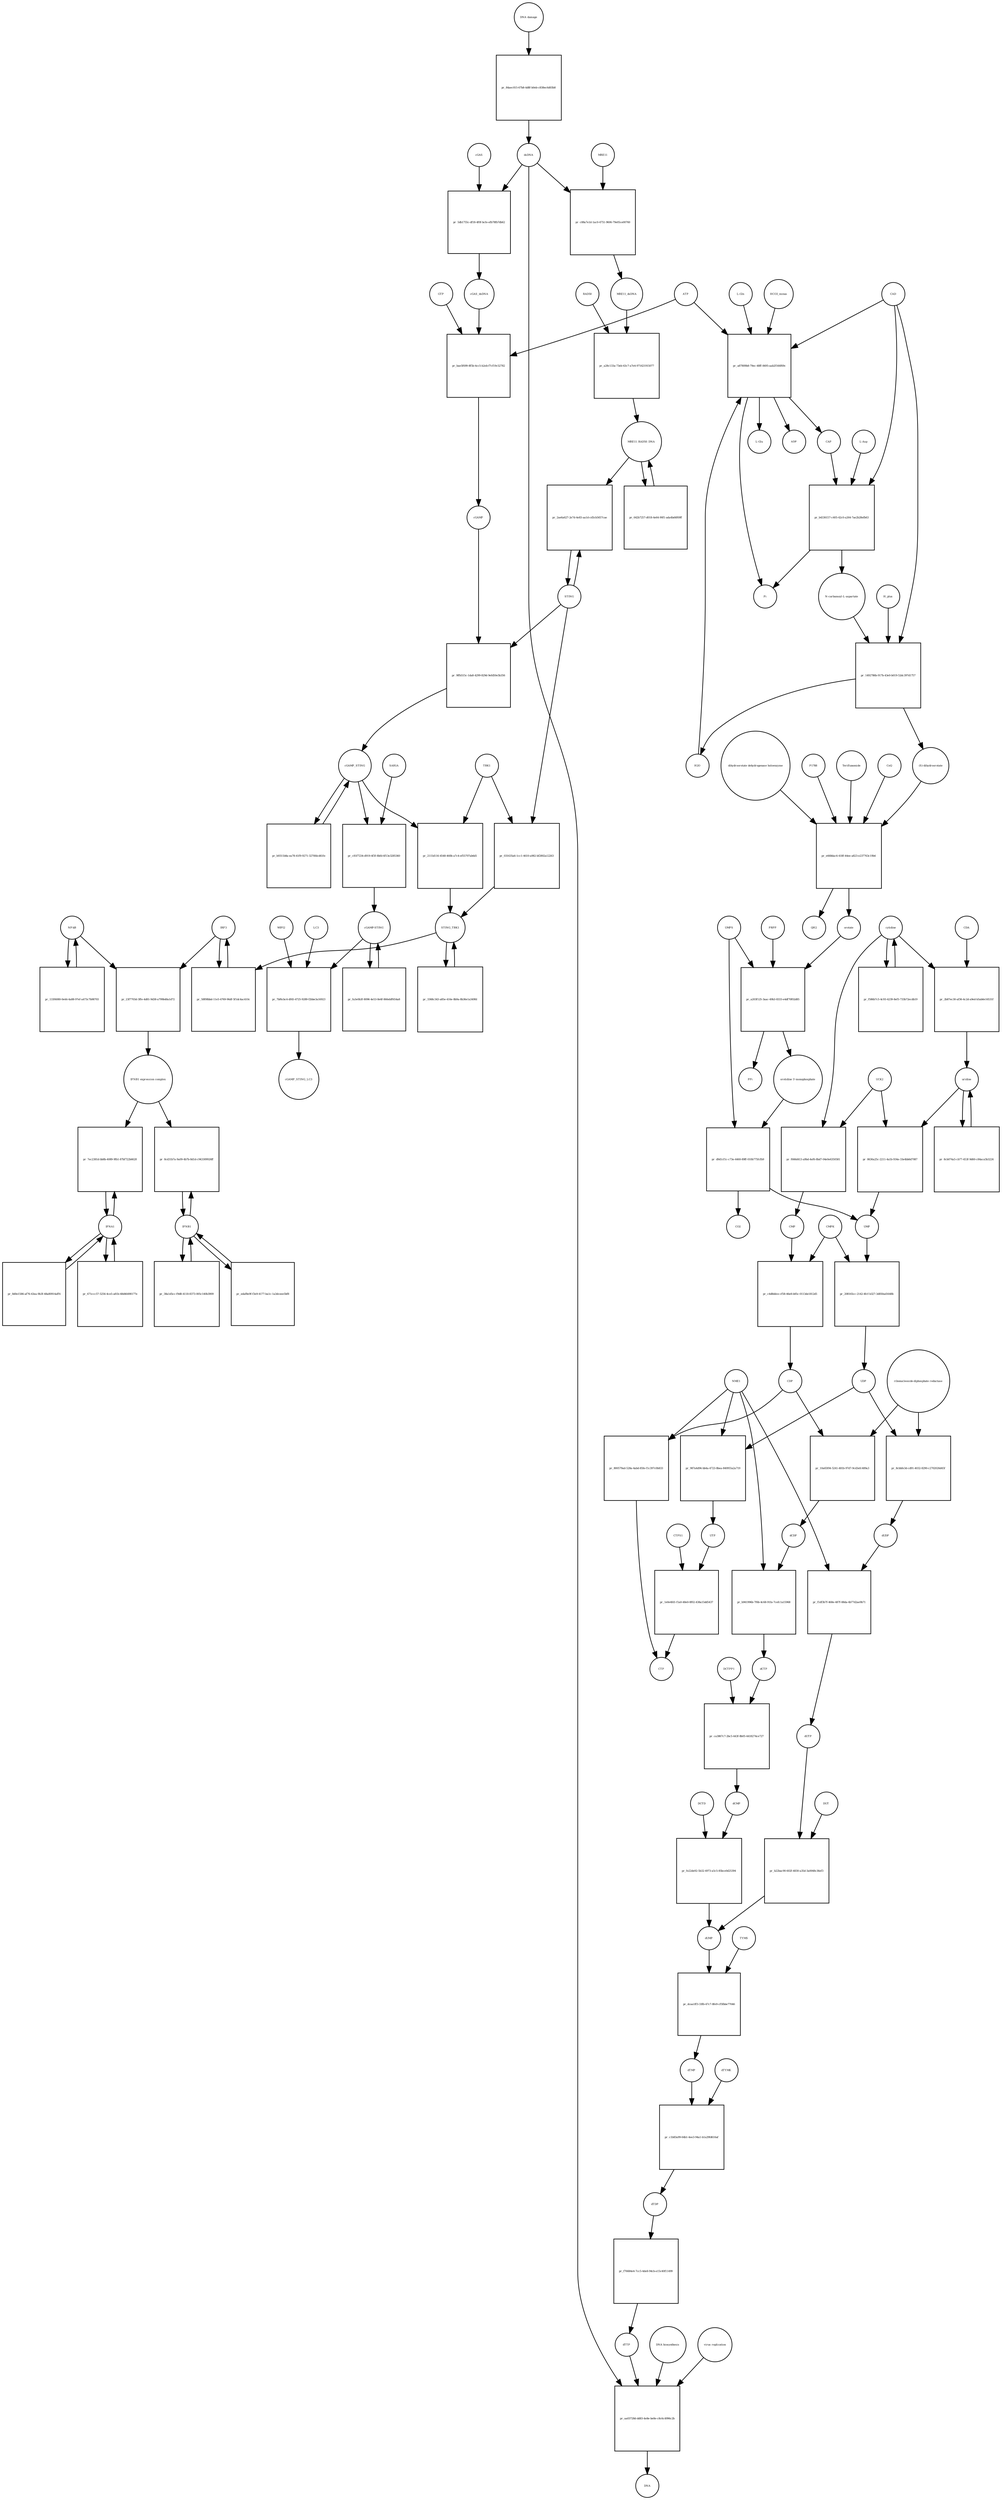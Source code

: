 strict digraph  {
"NF-kB" [annotation="urn_miriam_obo.go_GO%3A0071159", bipartite=0, cls=complex, fontsize=4, label="NF-kB", shape=circle];
"pr_23f7703d-3ffe-4d81-9d38-a799b48a1d72" [annotation="", bipartite=1, cls=process, fontsize=4, label="pr_23f7703d-3ffe-4d81-9d38-a799b48a1d72", shape=square];
"IFNB1 expression complex" [annotation="", bipartite=0, cls=complex, fontsize=4, label="IFNB1 expression complex", shape=circle];
IRF3 [annotation="urn_miriam_hgnc_6118|urn_miriam_uniprot_Q14653|urn_miriam_ensembl_ENSG00000126456|urn_miriam_refseq_NM_001571|urn_miriam_hgnc.symbol_IRF3|urn_miriam_ncbigene_3661", bipartite=0, cls="macromolecule multimer", fontsize=4, label=IRF3, shape=circle];
dCDP [annotation="urn_miriam_obo.chebi_CHEBI%3A28846", bipartite=0, cls="simple chemical", fontsize=4, label=dCDP, shape=circle];
"pr_b941996b-7f6b-4c68-91fa-7cefc1a15968" [annotation="", bipartite=1, cls=process, fontsize=4, label="pr_b941996b-7f6b-4c68-91fa-7cefc1a15968", shape=square];
dCTP [annotation="urn_miriam_obo.chebi_CHEBI%3A16311", bipartite=0, cls="simple chemical", fontsize=4, label=dCTP, shape=circle];
NME1 [annotation="urn_miriam_uniprot_P15531|urn_miriam_hgnc_7849", bipartite=0, cls=macromolecule, fontsize=4, label=NME1, shape=circle];
uridine [annotation="urn_miriam_obo.chebi_CHEBI%3A16704", bipartite=0, cls="simple chemical", fontsize=4, label=uridine, shape=circle];
"pr_8636a25c-2211-4a1b-934e-33e4bb6d7087" [annotation="", bipartite=1, cls=process, fontsize=4, label="pr_8636a25c-2211-4a1b-934e-33e4bb6d7087", shape=square];
UMP [annotation="urn_miriam_obo.chebi_CHEBI%3A57865", bipartite=0, cls="simple chemical", fontsize=4, label=UMP, shape=circle];
UCK2 [annotation="urn_miriam_uniprot_Q9HA47|urn_miriam_hgnc_HGNC%3A12562", bipartite=0, cls=macromolecule, fontsize=4, label=UCK2, shape=circle];
"orotidine 5'-monophosphate" [annotation="urn_miriam_obo.chebi_CHEBI%3A15842", bipartite=0, cls="simple chemical", fontsize=4, label="orotidine 5'-monophosphate", shape=circle];
"pr_d9d1cf1c-c73e-4460-89ff-010b775fcfb9" [annotation="", bipartite=1, cls=process, fontsize=4, label="pr_d9d1cf1c-c73e-4460-89ff-010b775fcfb9", shape=square];
UMPS [annotation="urn_miriam_ncbigene_7372|urn_miriam_refseq_NM_000373|urn_miriam_hgnc.symbol_UMPS|urn_miriam_hgnc_12563|urn_miriam_ensembl_ENSG00000114491|urn_miriam_uniprot_P11172", bipartite=0, cls="macromolecule multimer", fontsize=4, label=UMPS, shape=circle];
CO2 [annotation="urn_miriam_obo.chebi_CHEBI%3A16526", bipartite=0, cls="simple chemical", fontsize=4, label=CO2, shape=circle];
UTP [annotation="urn_miriam_obo.chebi_CHEBI%3A15713", bipartite=0, cls="simple chemical", fontsize=4, label=UTP, shape=circle];
"pr_1e0e4fd1-f1a0-48e0-8f02-438a15dd5437" [annotation="", bipartite=1, cls=process, fontsize=4, label="pr_1e0e4fd1-f1a0-48e0-8f02-438a15dd5437", shape=square];
CTP [annotation="urn_miriam_obo.chebi_CHEBI%3A17677", bipartite=0, cls="simple chemical", fontsize=4, label=CTP, shape=circle];
CTPS1 [annotation="urn_miriam_hgnc_HGNC%3A2519|urn_miriam_uniprot_P17812", bipartite=0, cls=macromolecule, fontsize=4, label=CTPS1, shape=circle];
UDP [annotation="urn_miriam_obo.chebi_CHEBI%3A17659", bipartite=0, cls="simple chemical", fontsize=4, label=UDP, shape=circle];
"pr_8cbbfe3d-cd91-4032-8290-c2702026d45f" [annotation="", bipartite=1, cls=process, fontsize=4, label="pr_8cbbfe3d-cd91-4032-8290-c2702026d45f", shape=square];
dUDP [annotation="urn_miriam_obo.chebi_CHEBI%3A28850", bipartite=0, cls="simple chemical", fontsize=4, label=dUDP, shape=circle];
"ribonucleoside-diphosphate reductase" [annotation="urn_miriam_brenda_1.17.4.1|urn_miriam_obo.go_GO%3A0005971", bipartite=0, cls=complex, fontsize=4, label="ribonucleoside-diphosphate reductase", shape=circle];
IFNB1 [annotation="urn_miriam_ensembl_ENSG00000171855|urn_miriam_hgnc.symbol_IFNB1|urn_miriam_hgnc_5434|urn_miriam_uniprot_P01574|urn_miriam_refseq_NM_002176|urn_miriam_ncbigene_3456", bipartite=0, cls=macromolecule, fontsize=4, label=IFNB1, shape=circle];
"pr_8cd31b7a-9a09-4b7b-8d1d-c943309926ff" [annotation="", bipartite=1, cls=process, fontsize=4, label="pr_8cd31b7a-9a09-4b7b-8d1d-c943309926ff", shape=square];
"pr_208165cc-2142-4fcf-b327-3d850ad1648b" [annotation="", bipartite=1, cls=process, fontsize=4, label="pr_208165cc-2142-4fcf-b327-3d850ad1648b", shape=square];
CMPK [annotation="urn_miriam_uniprot_P30085|urn_miriam_hgnc_HGNC%3A18170", bipartite=0, cls=macromolecule, fontsize=4, label=CMPK, shape=circle];
"cGAMP-STING" [annotation="", bipartite=0, cls=complex, fontsize=4, label="cGAMP-STING", shape=circle];
"pr_fa3e0b3f-8096-4e53-8e6f-866ebff654a8" [annotation="", bipartite=1, cls=process, fontsize=4, label="pr_fa3e0b3f-8096-4e53-8e6f-866ebff654a8", shape=square];
IFNA1 [annotation="urn_miriam_hgnc.symbol_IFNA1|urn_miriam_ncbigene_3439|urn_miriam_refseq_NM_024013|urn_miriam_uniprot_P01562|urn_miriam_hgnc_5417|urn_miriam_ensembl_ENSG00000197919", bipartite=0, cls=macromolecule, fontsize=4, label=IFNA1, shape=circle];
"pr_7ec2381d-bb8b-4089-9fb1-87bf722b6628" [annotation="", bipartite=1, cls=process, fontsize=4, label="pr_7ec2381d-bb8b-4089-9fb1-87bf722b6628", shape=square];
"pr_8cb074a5-cb77-453f-9d60-c84aca5b3224" [annotation="", bipartite=1, cls=process, fontsize=4, label="pr_8cb074a5-cb77-453f-9d60-c84aca5b3224", shape=square];
CDP [annotation="urn_miriam_obo.chebi_CHEBI%3A17239", bipartite=0, cls="simple chemical", fontsize=4, label=CDP, shape=circle];
"pr_10a65f04-5241-481b-97d7-9cd3efc489a3" [annotation="", bipartite=1, cls=process, fontsize=4, label="pr_10a65f04-5241-481b-97d7-9cd3efc489a3", shape=square];
"pr_800579ad-528a-4abd-85fe-f1c397c0b833" [annotation="", bipartite=1, cls=process, fontsize=4, label="pr_800579ad-528a-4abd-85fe-f1c397c0b833", shape=square];
dTDP [annotation="urn_miriam_obo.chebi_CHEBI%3A18075", bipartite=0, cls="simple chemical", fontsize=4, label=dTDP, shape=circle];
"pr_f76684e4-7cc5-4de8-94cb-e15c40f11499" [annotation="", bipartite=1, cls=process, fontsize=4, label="pr_f76684e4-7cc5-4de8-94cb-e15c40f11499", shape=square];
dTTP [annotation="urn_miriam_obo.chebi_CHEBI%3A18077", bipartite=0, cls="simple chemical", fontsize=4, label=dTTP, shape=circle];
CMP [annotation="urn_miriam_obo.chebi_CHEBI%3A17361", bipartite=0, cls="simple chemical", fontsize=4, label=CMP, shape=circle];
"pr_c4d8ddce-cf58-46e8-b85c-0113de1812d5" [annotation="", bipartite=1, cls=process, fontsize=4, label="pr_c4d8ddce-cf58-46e8-b85c-0113de1812d5", shape=square];
dUMP [annotation="urn_miriam_obo.chebi_CHEBI%3A17622", bipartite=0, cls="simple chemical", fontsize=4, label=dUMP, shape=circle];
"pr_dcaa1ff3-33fb-47c7-8fe9-cf5fbbe77046" [annotation="", bipartite=1, cls=process, fontsize=4, label="pr_dcaa1ff3-33fb-47c7-8fe9-cf5fbbe77046", shape=square];
dTMP [annotation="urn_miriam_obo.chebi_CHEBI%3A17013", bipartite=0, cls="simple chemical", fontsize=4, label=dTMP, shape=circle];
TYMS [annotation="urn_miriam_uniprot_P04818|urn_miriam_hgnc_HGNC%3A12441", bipartite=0, cls=macromolecule, fontsize=4, label=TYMS, shape=circle];
dsDNA [annotation="urn_miriam_obo.chebi_CHEBI%3A75909", bipartite=0, cls="simple chemical", fontsize=4, label=dsDNA, shape=circle];
"pr_aa03728d-dd83-4e8e-be8e-c8c6c4996c2b" [annotation="", bipartite=1, cls=process, fontsize=4, label="pr_aa03728d-dd83-4e8e-be8e-c8c6c4996c2b", shape=square];
DNA [annotation="", bipartite=0, cls="nucleic acid feature", fontsize=4, label=DNA, shape=circle];
"DNA biosynthesis" [annotation="urn_miriam_obo.go_GO%3A0071897", bipartite=0, cls=phenotype, fontsize=4, label="DNA biosynthesis", shape=circle];
"virus replication" [annotation="urn_miriam_obo.go_GO%3A0019079", bipartite=0, cls=phenotype, fontsize=4, label="virus replication", shape=circle];
MRE11_RAD50_DNA [annotation="", bipartite=0, cls=complex, fontsize=4, label=MRE11_RAD50_DNA, shape=circle];
"pr_642b7257-d018-4e64-90f1-ada4bd4f69ff" [annotation="", bipartite=1, cls=process, fontsize=4, label="pr_642b7257-d018-4e64-90f1-ada4bd4f69ff", shape=square];
"pr_ca3867c7-2bc5-443f-8b05-4418274ce727" [annotation="", bipartite=1, cls=process, fontsize=4, label="pr_ca3867c7-2bc5-443f-8b05-4418274ce727", shape=square];
dCMP [annotation="urn_miriam_obo.chebi_CHEBI%3A15918", bipartite=0, cls="simple chemical", fontsize=4, label=dCMP, shape=circle];
DCTPP1 [annotation="urn_miriam_uniprot_Q9H773|urn_miriam_hgnc_HGNC%3A28777", bipartite=0, cls=macromolecule, fontsize=4, label=DCTPP1, shape=circle];
"pr_edaf8e9f-f3e9-4177-ba1c-1a3dceee5bf8" [annotation="", bipartite=1, cls=process, fontsize=4, label="pr_edaf8e9f-f3e9-4177-ba1c-1a3dceee5bf8", shape=square];
"pr_38a1d5cc-f9d8-4118-8373-005c140b3909" [annotation="", bipartite=1, cls=process, fontsize=4, label="pr_38a1d5cc-f9d8-4118-8373-005c140b3909", shape=square];
ATP [annotation="urn_miriam_obo.chebi_CHEBI%3A15422", bipartite=0, cls="simple chemical", fontsize=4, label=ATP, shape=circle];
"pr_bae5f699-8f5b-4cc5-b2eb-f7cf19c52782" [annotation="", bipartite=1, cls=process, fontsize=4, label="pr_bae5f699-8f5b-4cc5-b2eb-f7cf19c52782", shape=square];
GTP [annotation="urn_miriam_obo.chebi_CHEBI%3A15996", bipartite=0, cls="simple chemical", fontsize=4, label=GTP, shape=circle];
cGAMP [annotation="urn_miriam_obo.chebi_CHEBI%3A75947", bipartite=0, cls="simple chemical", fontsize=4, label=cGAMP, shape=circle];
cGAS_dsDNA [annotation=urn_miriam_pubmed_28363908, bipartite=0, cls=complex, fontsize=4, label=cGAS_dsDNA, shape=circle];
cytidine [annotation="urn_miriam_obo.chebi_CHEBI%3A17562", bipartite=0, cls="simple chemical", fontsize=4, label=cytidine, shape=circle];
"pr_f666d413-a9bd-4ef6-8bd7-04e0e6350581" [annotation="", bipartite=1, cls=process, fontsize=4, label="pr_f666d413-a9bd-4ef6-8bd7-04e0e6350581", shape=square];
"pr_9ffb515c-1da8-4299-829d-9efd50e5b356" [annotation="", bipartite=1, cls=process, fontsize=4, label="pr_9ffb515c-1da8-4299-829d-9efd50e5b356", shape=square];
STING [annotation=urn_miriam_uniprot_Q86WV6, bipartite=0, cls="macromolecule multimer", fontsize=4, label=STING, shape=circle];
cGAMP_STING [annotation="urn_miriam_obo.go_GO%3A1990231", bipartite=0, cls=complex, fontsize=4, label=cGAMP_STING, shape=circle];
"L-Gln" [annotation="urn_miriam_obo.chebi_CHEBI%3A18050", bipartite=0, cls="simple chemical", fontsize=4, label="L-Gln", shape=circle];
"pr_a87809b8-79ec-48ff-8495-aab2f166f69c" [annotation="", bipartite=1, cls=process, fontsize=4, label="pr_a87809b8-79ec-48ff-8495-aab2f166f69c", shape=square];
CAP [annotation="urn_miriam_obo.chebi_CHEBI%3A17672", bipartite=0, cls="simple chemical", fontsize=4, label=CAP, shape=circle];
CAD [annotation="urn_miriam_refseq_NM_001306079|urn_miriam_hgnc_1424|urn_miriam_hgnc.symbol_CAD|urn_miriam_uniprot_P27708|urn_miriam_ncbigene_790|urn_miriam_ensembl_ENSG00000084774", bipartite=0, cls=macromolecule, fontsize=4, label=CAD, shape=circle];
HCO3_minus [annotation="urn_miriam_obo.chebi_CHEBI%3A17544", bipartite=0, cls="simple chemical", fontsize=4, label=HCO3_minus, shape=circle];
H2O [annotation="urn_miriam_obo.chebi_CHEBI%3A15377", bipartite=0, cls="simple chemical", fontsize=4, label=H2O, shape=circle];
"L-Glu" [annotation="urn_miriam_obo.chebi_CHEBI%3A16015", bipartite=0, cls="simple chemical", fontsize=4, label="L-Glu", shape=circle];
ADP [annotation="urn_miriam_obo.chebi_CHEBI%3A16761", bipartite=0, cls="simple chemical", fontsize=4, label=ADP, shape=circle];
Pi [annotation="urn_miriam_obo.chebi_CHEBI%3A18367", bipartite=0, cls="simple chemical", fontsize=4, label=Pi, shape=circle];
"pr_987a4d94-bb4a-4723-8bea-840955a2a719" [annotation="", bipartite=1, cls=process, fontsize=4, label="pr_987a4d94-bb4a-4723-8bea-840955a2a719", shape=square];
"N-carbamoyl-L-aspartate" [annotation="urn_miriam_obo.chebi_CHEBI%3A32814", bipartite=0, cls="simple chemical", fontsize=4, label="N-carbamoyl-L-aspartate", shape=circle];
"pr_1492786b-917b-43e0-b019-52dc397d1757" [annotation="", bipartite=1, cls=process, fontsize=4, label="pr_1492786b-917b-43e0-b019-52dc397d1757", shape=square];
"(S)-dihydroorotate" [annotation="urn_miriam_obo.chebi_CHEBI%3A30864", bipartite=0, cls="simple chemical", fontsize=4, label="(S)-dihydroorotate", shape=circle];
H_plus [annotation="urn_miriam_obo.chebi_CHEBI%3A15378", bipartite=0, cls="simple chemical", fontsize=4, label=H_plus, shape=circle];
"pr_133f4080-0e44-4a88-97ef-a473c7b98703" [annotation="", bipartite=1, cls=process, fontsize=4, label="pr_133f4080-0e44-4a88-97ef-a473c7b98703", shape=square];
"pr_671ccc57-5256-4ce5-a81b-48d46490177e" [annotation="", bipartite=1, cls=process, fontsize=4, label="pr_671ccc57-5256-4ce5-a81b-48d46490177e", shape=square];
TBK1 [annotation="urn_miriam_hgnc.symbol_TBK1|urn_miriam_ensembl_ENSG00000183735|urn_miriam_uniprot_Q9UHD2|urn_miriam_refseq_NM_013254|urn_miriam_hgnc_11584|urn_miriam_ncbigene_29110", bipartite=0, cls=macromolecule, fontsize=4, label=TBK1, shape=circle];
"pr_2115d116-4548-460b-a7c4-ef55707ab6d1" [annotation="", bipartite=1, cls=process, fontsize=4, label="pr_2115d116-4548-460b-a7c4-ef55707ab6d1", shape=square];
STING_TBK1 [annotation=urn_miriam_pubmed_30842653, bipartite=0, cls=complex, fontsize=4, label=STING_TBK1, shape=circle];
"pr_2ae6a627-2e7d-4e83-aa1d-cd5cb5657cae" [annotation="", bipartite=1, cls=process, fontsize=4, label="pr_2ae6a627-2e7d-4e83-aa1d-cd5cb5657cae", shape=square];
"pr_8d0e1586-af76-43ea-9b3f-48a80914aff4" [annotation="", bipartite=1, cls=process, fontsize=4, label="pr_8d0e1586-af76-43ea-9b3f-48a80914aff4", shape=square];
"pr_5db1755c-df18-4f0f-bcfe-efb78fb7db62" [annotation="", bipartite=1, cls=process, fontsize=4, label="pr_5db1755c-df18-4f0f-bcfe-efb78fb7db62", shape=square];
cGAS [annotation="urn_miriam_ensembl_ENSG00000164430|urn_miriam_hgnc_21367|urn_miriam_ncbigene_115004|urn_miriam_uniprot_Q8N884|urn_miriam_hgnc.symbol_CGAS|urn_miriam_refseq_NM_138441", bipartite=0, cls=macromolecule, fontsize=4, label=cGAS, shape=circle];
"pr_3368c343-a85e-416e-8b9a-8b36e1a349fd" [annotation="", bipartite=1, cls=process, fontsize=4, label="pr_3368c343-a85e-416e-8b9a-8b36e1a349fd", shape=square];
orotate [annotation="urn_miriam_obo.chebi_CHEBI%3A30839", bipartite=0, cls="simple chemical", fontsize=4, label=orotate, shape=circle];
"pr_a203f125-3aac-49b3-8333-e4df70f02d85" [annotation="", bipartite=1, cls=process, fontsize=4, label="pr_a203f125-3aac-49b3-8333-e4df70f02d85", shape=square];
PRPP [annotation="urn_miriam_obo.chebi_CHEBI%3A17111", bipartite=0, cls="simple chemical", fontsize=4, label=PRPP, shape=circle];
PPi [annotation="urn_miriam_obo.chebi_CHEBI%3A18361", bipartite=0, cls="simple chemical", fontsize=4, label=PPi, shape=circle];
"pr_f586b7c5-4c93-4239-8ef5-733b72ecdb19" [annotation="", bipartite=1, cls=process, fontsize=4, label="pr_f586b7c5-4c93-4239-8ef5-733b72ecdb19", shape=square];
"pr_58f08bbd-11e5-4769-96df-5f1dc4ac410c" [annotation="", bipartite=1, cls=process, fontsize=4, label="pr_58f08bbd-11e5-4769-96df-5f1dc4ac410c", shape=square];
"pr_b9311b8a-ea78-41f9-9271-3270fdcd61fe" [annotation="", bipartite=1, cls=process, fontsize=4, label="pr_b9311b8a-ea78-41f9-9271-3270fdcd61fe", shape=square];
RAD50 [annotation="urn_miriam_ncbigene_10111|urn_miriam_refseq_NM_005732|urn_miriam_uniprot_Q92878|urn_miriam_hgnc.symbol_RAD50|urn_miriam_ensembl_ENSG00000113522|urn_miriam_hgnc_9816", bipartite=0, cls="macromolecule multimer", fontsize=4, label=RAD50, shape=circle];
"pr_a28c133a-73eb-43c7-a7e4-971621915077" [annotation="", bipartite=1, cls=process, fontsize=4, label="pr_a28c133a-73eb-43c7-a7e4-971621915077", shape=square];
MRE11_dsDNA [annotation="urn_miriam_obo.go_GO%3A0003690", bipartite=0, cls=complex, fontsize=4, label=MRE11_dsDNA, shape=circle];
"pr_e668dac6-418f-44ee-a823-e237763c19b4" [annotation="", bipartite=1, cls=process, fontsize=4, label="pr_e668dac6-418f-44ee-a823-e237763c19b4", shape=square];
"dihydroorotate dehydrogenase holoenzyme" [annotation="urn_miriam_ncbigene_1723|urn_miriam_hgnc_HGNC%3A2867|urn_miriam_hgnc.symbol_DHODH", bipartite=0, cls="simple chemical", fontsize=4, label="dihydroorotate dehydrogenase holoenzyme", shape=circle];
P1788 [annotation=urn_miriam_pubmed_31740051, bipartite=0, cls="simple chemical", fontsize=4, label=P1788, shape=circle];
Teriflunomide [annotation=urn_miriam_drugbank_DB08880, bipartite=0, cls="simple chemical", fontsize=4, label=Teriflunomide, shape=circle];
CoQ [annotation="urn_miriam_obo.chebi_CHEBI%3A16389", bipartite=0, cls="simple chemical", fontsize=4, label=CoQ, shape=circle];
QH2 [annotation="urn_miriam_obo.chebi_CHEBI%3A17976", bipartite=0, cls="simple chemical", fontsize=4, label=QH2, shape=circle];
"pr_f1df3b7f-468e-487f-88da-4b77d2ae9b71" [annotation="", bipartite=1, cls=process, fontsize=4, label="pr_f1df3b7f-468e-487f-88da-4b77d2ae9b71", shape=square];
dUTP [annotation="urn_miriam_obo.chebi_CHEBI%3A17625", bipartite=0, cls="simple chemical", fontsize=4, label=dUTP, shape=circle];
"pr_2b87ec30-af36-4c2d-a9ed-b5ab6e16531f" [annotation="", bipartite=1, cls=process, fontsize=4, label="pr_2b87ec30-af36-4c2d-a9ed-b5ab6e16531f", shape=square];
CDA [annotation="urn_miriam_uniprot_P32320|urn_miriam_ncbigene_978|urn_miriam_refseq_NM_001785|urn_miriam_ensembl_ENSG00000158825|urn_miriam_hgnc.symbol_CDA|urn_miriam_hgnc_1712", bipartite=0, cls=macromolecule, fontsize=4, label=CDA, shape=circle];
"pr_b22bac90-602f-4830-a35d-3a0048c36ef3" [annotation="", bipartite=1, cls=process, fontsize=4, label="pr_b22bac90-602f-4830-a35d-3a0048c36ef3", shape=square];
DUT [annotation="urn_miriam_hgnc_HGNC%3A3078|urn_miriam_uniprot_P33316", bipartite=0, cls=macromolecule, fontsize=4, label=DUT, shape=circle];
"pr_7bf6cbc4-df45-4725-9289-f2bbe3a16923" [annotation="", bipartite=1, cls=process, fontsize=4, label="pr_7bf6cbc4-df45-4725-9289-f2bbe3a16923", shape=square];
LC3 [annotation="", bipartite=0, cls=macromolecule, fontsize=4, label=LC3, shape=circle];
cGAMP_STING_LC3 [annotation="", bipartite=0, cls=complex, fontsize=4, label=cGAMP_STING_LC3, shape=circle];
WIPI2 [annotation="urn_miriam_refseq_NM_015610|urn_miriam_hgnc_32225|urn_miriam_hgnc.symbol_WIPI2|urn_miriam_ensembl_ENSG00000157954|urn_miriam_ncbigene_26100|urn_miriam_uniprot_Q9Y4P8", bipartite=0, cls=macromolecule, fontsize=4, label=WIPI2, shape=circle];
"pr_b4336157-c405-42c0-a264-7ae2b28efb63" [annotation="", bipartite=1, cls=process, fontsize=4, label="pr_b4336157-c405-42c0-a264-7ae2b28efb63", shape=square];
"L-Asp" [annotation="urn_miriam_obo.chebi_CHEBI%3A29991", bipartite=0, cls="simple chemical", fontsize=4, label="L-Asp", shape=circle];
"pr_c88a7e1d-1ac0-4751-9606-79e05ce00760" [annotation="", bipartite=1, cls=process, fontsize=4, label="pr_c88a7e1d-1ac0-4751-9606-79e05ce00760", shape=square];
MRE11 [annotation="urn_miriam_hgnc.symbol_MRE11|urn_miriam_ncbigene_4361|urn_miriam_uniprot_P49959|urn_miriam_ensembl_ENSG00000020922|urn_miriam_refseq_NM_005591|urn_miriam_hgnc_7230", bipartite=0, cls="macromolecule multimer", fontsize=4, label=MRE11, shape=circle];
"pr_c1b83a99-64b1-4ee3-94a1-b1a29fd616af" [annotation="", bipartite=1, cls=process, fontsize=4, label="pr_c1b83a99-64b1-4ee3-94a1-b1a29fd616af", shape=square];
dTYMK [annotation="urn_miriam_uniprot_P23919|urn_miriam_hgnc_HGNC%3A3061", bipartite=0, cls=macromolecule, fontsize=4, label=dTYMK, shape=circle];
"pr_c81f7234-d919-4f3f-8bfd-6f13e3285360" [annotation="", bipartite=1, cls=process, fontsize=4, label="pr_c81f7234-d919-4f3f-8bfd-6f13e3285360", shape=square];
SAR1A [annotation="urn_miriam_uniprot_Q9NR31|urn_miriam_ensembl_ENSG00000079332|urn_miriam_hgnc_10534|urn_miriam_hgnc.symbol_SAR1A|urn_miriam_refseq_NM_001142648|urn_miriam_ncbigene_56681", bipartite=0, cls=macromolecule, fontsize=4, label=SAR1A, shape=circle];
"pr_031635a6-1cc1-4610-a982-bf2802a12263" [annotation="", bipartite=1, cls=process, fontsize=4, label="pr_031635a6-1cc1-4610-a982-bf2802a12263", shape=square];
"pr_84aec015-67b8-4d8f-b0eb-c838ec6d03b8" [annotation="", bipartite=1, cls=process, fontsize=4, label="pr_84aec015-67b8-4d8f-b0eb-c838ec6d03b8", shape=square];
"DNA damage" [annotation="", bipartite=0, cls=phenotype, fontsize=4, label="DNA damage", shape=circle];
"pr_fe22de92-5b32-4973-a5c5-85bce0d25394" [annotation="", bipartite=1, cls=process, fontsize=4, label="pr_fe22de92-5b32-4973-a5c5-85bce0d25394", shape=square];
DCTD [annotation="urn_miriam_uniprot_P32321|urn_miriam_hgnc_HGNC%3A2710", bipartite=0, cls=macromolecule, fontsize=4, label=DCTD, shape=circle];
"NF-kB" -> "pr_23f7703d-3ffe-4d81-9d38-a799b48a1d72"  [annotation="", interaction_type=consumption];
"NF-kB" -> "pr_133f4080-0e44-4a88-97ef-a473c7b98703"  [annotation="", interaction_type=consumption];
"pr_23f7703d-3ffe-4d81-9d38-a799b48a1d72" -> "IFNB1 expression complex"  [annotation="", interaction_type=production];
"IFNB1 expression complex" -> "pr_8cd31b7a-9a09-4b7b-8d1d-c943309926ff"  [annotation=urn_miriam_pubmed_20610653, interaction_type=stimulation];
"IFNB1 expression complex" -> "pr_7ec2381d-bb8b-4089-9fb1-87bf722b6628"  [annotation=urn_miriam_pubmed_16979567, interaction_type=stimulation];
IRF3 -> "pr_23f7703d-3ffe-4d81-9d38-a799b48a1d72"  [annotation="", interaction_type=consumption];
IRF3 -> "pr_58f08bbd-11e5-4769-96df-5f1dc4ac410c"  [annotation="", interaction_type=consumption];
dCDP -> "pr_b941996b-7f6b-4c68-91fa-7cefc1a15968"  [annotation="", interaction_type=consumption];
"pr_b941996b-7f6b-4c68-91fa-7cefc1a15968" -> dCTP  [annotation="", interaction_type=production];
dCTP -> "pr_ca3867c7-2bc5-443f-8b05-4418274ce727"  [annotation="", interaction_type=consumption];
NME1 -> "pr_b941996b-7f6b-4c68-91fa-7cefc1a15968"  [annotation=urn_miriam_pubmed_17827303, interaction_type=catalysis];
NME1 -> "pr_800579ad-528a-4abd-85fe-f1c397c0b833"  [annotation=urn_miriam_pubmed_28458037, interaction_type=catalysis];
NME1 -> "pr_987a4d94-bb4a-4723-8bea-840955a2a719"  [annotation=urn_miriam_pubmed_28458037, interaction_type=catalysis];
NME1 -> "pr_f1df3b7f-468e-487f-88da-4b77d2ae9b71"  [annotation=urn_miriam_pubmed_17827303, interaction_type=catalysis];
uridine -> "pr_8636a25c-2211-4a1b-934e-33e4bb6d7087"  [annotation="", interaction_type=consumption];
uridine -> "pr_8cb074a5-cb77-453f-9d60-c84aca5b3224"  [annotation="", interaction_type=consumption];
"pr_8636a25c-2211-4a1b-934e-33e4bb6d7087" -> UMP  [annotation="", interaction_type=production];
UMP -> "pr_208165cc-2142-4fcf-b327-3d850ad1648b"  [annotation="", interaction_type=consumption];
UCK2 -> "pr_8636a25c-2211-4a1b-934e-33e4bb6d7087"  [annotation=urn_miriam_pubmed_15130468, interaction_type=catalysis];
UCK2 -> "pr_f666d413-a9bd-4ef6-8bd7-04e0e6350581"  [annotation=urn_miriam_pubmed_15130468, interaction_type=catalysis];
"orotidine 5'-monophosphate" -> "pr_d9d1cf1c-c73e-4460-89ff-010b775fcfb9"  [annotation="", interaction_type=consumption];
"pr_d9d1cf1c-c73e-4460-89ff-010b775fcfb9" -> UMP  [annotation="", interaction_type=production];
"pr_d9d1cf1c-c73e-4460-89ff-010b775fcfb9" -> CO2  [annotation="", interaction_type=production];
UMPS -> "pr_d9d1cf1c-c73e-4460-89ff-010b775fcfb9"  [annotation=urn_miriam_reactome_REACT_1698, interaction_type=catalysis];
UMPS -> "pr_a203f125-3aac-49b3-8333-e4df70f02d85"  [annotation=urn_miriam_reactome_REACT_1698, interaction_type=catalysis];
UTP -> "pr_1e0e4fd1-f1a0-48e0-8f02-438a15dd5437"  [annotation="", interaction_type=consumption];
"pr_1e0e4fd1-f1a0-48e0-8f02-438a15dd5437" -> CTP  [annotation="", interaction_type=production];
CTPS1 -> "pr_1e0e4fd1-f1a0-48e0-8f02-438a15dd5437"  [annotation=urn_miriam_pubmed_5411547, interaction_type=catalysis];
UDP -> "pr_8cbbfe3d-cd91-4032-8290-c2702026d45f"  [annotation="", interaction_type=consumption];
UDP -> "pr_987a4d94-bb4a-4723-8bea-840955a2a719"  [annotation="", interaction_type=consumption];
"pr_8cbbfe3d-cd91-4032-8290-c2702026d45f" -> dUDP  [annotation="", interaction_type=production];
dUDP -> "pr_f1df3b7f-468e-487f-88da-4b77d2ae9b71"  [annotation="", interaction_type=consumption];
"ribonucleoside-diphosphate reductase" -> "pr_8cbbfe3d-cd91-4032-8290-c2702026d45f"  [annotation=urn_miriam_pubmed_24809024, interaction_type=catalysis];
"ribonucleoside-diphosphate reductase" -> "pr_10a65f04-5241-481b-97d7-9cd3efc489a3"  [annotation=urn_miriam_pubmed_24809024, interaction_type=catalysis];
IFNB1 -> "pr_8cd31b7a-9a09-4b7b-8d1d-c943309926ff"  [annotation="", interaction_type=consumption];
IFNB1 -> "pr_edaf8e9f-f3e9-4177-ba1c-1a3dceee5bf8"  [annotation="", interaction_type=consumption];
IFNB1 -> "pr_38a1d5cc-f9d8-4118-8373-005c140b3909"  [annotation="", interaction_type=consumption];
"pr_8cd31b7a-9a09-4b7b-8d1d-c943309926ff" -> IFNB1  [annotation="", interaction_type=production];
"pr_208165cc-2142-4fcf-b327-3d850ad1648b" -> UDP  [annotation="", interaction_type=production];
CMPK -> "pr_208165cc-2142-4fcf-b327-3d850ad1648b"  [annotation=urn_miriam_pubmed_10462544, interaction_type=catalysis];
CMPK -> "pr_c4d8ddce-cf58-46e8-b85c-0113de1812d5"  [annotation=urn_miriam_pubmed_10462544, interaction_type=catalysis];
"cGAMP-STING" -> "pr_fa3e0b3f-8096-4e53-8e6f-866ebff654a8"  [annotation="", interaction_type=consumption];
"cGAMP-STING" -> "pr_7bf6cbc4-df45-4725-9289-f2bbe3a16923"  [annotation="", interaction_type=consumption];
"pr_fa3e0b3f-8096-4e53-8e6f-866ebff654a8" -> "cGAMP-STING"  [annotation="", interaction_type=production];
IFNA1 -> "pr_7ec2381d-bb8b-4089-9fb1-87bf722b6628"  [annotation="", interaction_type=consumption];
IFNA1 -> "pr_671ccc57-5256-4ce5-a81b-48d46490177e"  [annotation="", interaction_type=consumption];
IFNA1 -> "pr_8d0e1586-af76-43ea-9b3f-48a80914aff4"  [annotation="", interaction_type=consumption];
"pr_7ec2381d-bb8b-4089-9fb1-87bf722b6628" -> IFNA1  [annotation="", interaction_type=production];
"pr_8cb074a5-cb77-453f-9d60-c84aca5b3224" -> uridine  [annotation="", interaction_type=production];
CDP -> "pr_10a65f04-5241-481b-97d7-9cd3efc489a3"  [annotation="", interaction_type=consumption];
CDP -> "pr_800579ad-528a-4abd-85fe-f1c397c0b833"  [annotation="", interaction_type=consumption];
"pr_10a65f04-5241-481b-97d7-9cd3efc489a3" -> dCDP  [annotation="", interaction_type=production];
"pr_800579ad-528a-4abd-85fe-f1c397c0b833" -> CTP  [annotation="", interaction_type=production];
dTDP -> "pr_f76684e4-7cc5-4de8-94cb-e15c40f11499"  [annotation="", interaction_type=consumption];
"pr_f76684e4-7cc5-4de8-94cb-e15c40f11499" -> dTTP  [annotation="", interaction_type=production];
dTTP -> "pr_aa03728d-dd83-4e8e-be8e-c8c6c4996c2b"  [annotation="", interaction_type=consumption];
CMP -> "pr_c4d8ddce-cf58-46e8-b85c-0113de1812d5"  [annotation="", interaction_type=consumption];
"pr_c4d8ddce-cf58-46e8-b85c-0113de1812d5" -> CDP  [annotation="", interaction_type=production];
dUMP -> "pr_dcaa1ff3-33fb-47c7-8fe9-cf5fbbe77046"  [annotation="", interaction_type=consumption];
"pr_dcaa1ff3-33fb-47c7-8fe9-cf5fbbe77046" -> dTMP  [annotation="", interaction_type=production];
dTMP -> "pr_c1b83a99-64b1-4ee3-94a1-b1a29fd616af"  [annotation="", interaction_type=consumption];
TYMS -> "pr_dcaa1ff3-33fb-47c7-8fe9-cf5fbbe77046"  [annotation=urn_miriam_pubmed_3099389, interaction_type=catalysis];
dsDNA -> "pr_aa03728d-dd83-4e8e-be8e-c8c6c4996c2b"  [annotation="", interaction_type=consumption];
dsDNA -> "pr_5db1755c-df18-4f0f-bcfe-efb78fb7db62"  [annotation="", interaction_type=consumption];
dsDNA -> "pr_c88a7e1d-1ac0-4751-9606-79e05ce00760"  [annotation="", interaction_type=consumption];
"pr_aa03728d-dd83-4e8e-be8e-c8c6c4996c2b" -> DNA  [annotation="", interaction_type=production];
"DNA biosynthesis" -> "pr_aa03728d-dd83-4e8e-be8e-c8c6c4996c2b"  [annotation="", interaction_type=catalysis];
"virus replication" -> "pr_aa03728d-dd83-4e8e-be8e-c8c6c4996c2b"  [annotation="", interaction_type=inhibition];
MRE11_RAD50_DNA -> "pr_642b7257-d018-4e64-90f1-ada4bd4f69ff"  [annotation="", interaction_type=consumption];
MRE11_RAD50_DNA -> "pr_2ae6a627-2e7d-4e83-aa1d-cd5cb5657cae"  [annotation=urn_miriam_pubmed_23388631, interaction_type=catalysis];
"pr_642b7257-d018-4e64-90f1-ada4bd4f69ff" -> MRE11_RAD50_DNA  [annotation="", interaction_type=production];
"pr_ca3867c7-2bc5-443f-8b05-4418274ce727" -> dCMP  [annotation="", interaction_type=production];
dCMP -> "pr_fe22de92-5b32-4973-a5c5-85bce0d25394"  [annotation="", interaction_type=consumption];
DCTPP1 -> "pr_ca3867c7-2bc5-443f-8b05-4418274ce727"  [annotation=urn_miriam_pubmed_13788541, interaction_type=catalysis];
"pr_edaf8e9f-f3e9-4177-ba1c-1a3dceee5bf8" -> IFNB1  [annotation="", interaction_type=production];
"pr_38a1d5cc-f9d8-4118-8373-005c140b3909" -> IFNB1  [annotation="", interaction_type=production];
ATP -> "pr_bae5f699-8f5b-4cc5-b2eb-f7cf19c52782"  [annotation="", interaction_type=consumption];
ATP -> "pr_a87809b8-79ec-48ff-8495-aab2f166f69c"  [annotation="", interaction_type=consumption];
"pr_bae5f699-8f5b-4cc5-b2eb-f7cf19c52782" -> cGAMP  [annotation="", interaction_type=production];
GTP -> "pr_bae5f699-8f5b-4cc5-b2eb-f7cf19c52782"  [annotation="", interaction_type=consumption];
cGAMP -> "pr_9ffb515c-1da8-4299-829d-9efd50e5b356"  [annotation="", interaction_type=consumption];
cGAS_dsDNA -> "pr_bae5f699-8f5b-4cc5-b2eb-f7cf19c52782"  [annotation=urn_miriam_pubmed_29622565, interaction_type=catalysis];
cytidine -> "pr_f666d413-a9bd-4ef6-8bd7-04e0e6350581"  [annotation="", interaction_type=consumption];
cytidine -> "pr_f586b7c5-4c93-4239-8ef5-733b72ecdb19"  [annotation="", interaction_type=consumption];
cytidine -> "pr_2b87ec30-af36-4c2d-a9ed-b5ab6e16531f"  [annotation="", interaction_type=consumption];
"pr_f666d413-a9bd-4ef6-8bd7-04e0e6350581" -> CMP  [annotation="", interaction_type=production];
"pr_9ffb515c-1da8-4299-829d-9efd50e5b356" -> cGAMP_STING  [annotation="", interaction_type=production];
STING -> "pr_9ffb515c-1da8-4299-829d-9efd50e5b356"  [annotation="", interaction_type=consumption];
STING -> "pr_2ae6a627-2e7d-4e83-aa1d-cd5cb5657cae"  [annotation="", interaction_type=consumption];
STING -> "pr_031635a6-1cc1-4610-a982-bf2802a12263"  [annotation="", interaction_type=consumption];
cGAMP_STING -> "pr_2115d116-4548-460b-a7c4-ef55707ab6d1"  [annotation="", interaction_type=consumption];
cGAMP_STING -> "pr_b9311b8a-ea78-41f9-9271-3270fdcd61fe"  [annotation="", interaction_type=consumption];
cGAMP_STING -> "pr_c81f7234-d919-4f3f-8bfd-6f13e3285360"  [annotation="", interaction_type=consumption];
"L-Gln" -> "pr_a87809b8-79ec-48ff-8495-aab2f166f69c"  [annotation="", interaction_type=consumption];
"pr_a87809b8-79ec-48ff-8495-aab2f166f69c" -> CAP  [annotation="", interaction_type=production];
"pr_a87809b8-79ec-48ff-8495-aab2f166f69c" -> "L-Glu"  [annotation="", interaction_type=production];
"pr_a87809b8-79ec-48ff-8495-aab2f166f69c" -> ADP  [annotation="", interaction_type=production];
"pr_a87809b8-79ec-48ff-8495-aab2f166f69c" -> Pi  [annotation="", interaction_type=production];
CAP -> "pr_b4336157-c405-42c0-a264-7ae2b28efb63"  [annotation="", interaction_type=consumption];
CAD -> "pr_a87809b8-79ec-48ff-8495-aab2f166f69c"  [annotation=urn_miriam_reactome_REACT_73577, interaction_type=catalysis];
CAD -> "pr_1492786b-917b-43e0-b019-52dc397d1757"  [annotation=urn_miriam_reactome_REACT_1698, interaction_type=catalysis];
CAD -> "pr_b4336157-c405-42c0-a264-7ae2b28efb63"  [annotation=urn_miriam_reactome_REACT_1698, interaction_type=catalysis];
HCO3_minus -> "pr_a87809b8-79ec-48ff-8495-aab2f166f69c"  [annotation="", interaction_type=consumption];
H2O -> "pr_a87809b8-79ec-48ff-8495-aab2f166f69c"  [annotation="", interaction_type=consumption];
"pr_987a4d94-bb4a-4723-8bea-840955a2a719" -> UTP  [annotation="", interaction_type=production];
"N-carbamoyl-L-aspartate" -> "pr_1492786b-917b-43e0-b019-52dc397d1757"  [annotation="", interaction_type=consumption];
"pr_1492786b-917b-43e0-b019-52dc397d1757" -> "(S)-dihydroorotate"  [annotation="", interaction_type=production];
"pr_1492786b-917b-43e0-b019-52dc397d1757" -> H2O  [annotation="", interaction_type=production];
"(S)-dihydroorotate" -> "pr_e668dac6-418f-44ee-a823-e237763c19b4"  [annotation="", interaction_type=consumption];
H_plus -> "pr_1492786b-917b-43e0-b019-52dc397d1757"  [annotation="", interaction_type=consumption];
"pr_133f4080-0e44-4a88-97ef-a473c7b98703" -> "NF-kB"  [annotation="", interaction_type=production];
"pr_671ccc57-5256-4ce5-a81b-48d46490177e" -> IFNA1  [annotation="", interaction_type=production];
TBK1 -> "pr_2115d116-4548-460b-a7c4-ef55707ab6d1"  [annotation="", interaction_type=consumption];
TBK1 -> "pr_031635a6-1cc1-4610-a982-bf2802a12263"  [annotation="", interaction_type=consumption];
"pr_2115d116-4548-460b-a7c4-ef55707ab6d1" -> STING_TBK1  [annotation="", interaction_type=production];
STING_TBK1 -> "pr_3368c343-a85e-416e-8b9a-8b36e1a349fd"  [annotation="", interaction_type=consumption];
STING_TBK1 -> "pr_58f08bbd-11e5-4769-96df-5f1dc4ac410c"  [annotation="urn_miriam_pubmed_22394562|urn_miriam_pubmed_25636800", interaction_type=catalysis];
"pr_2ae6a627-2e7d-4e83-aa1d-cd5cb5657cae" -> STING  [annotation="", interaction_type=production];
"pr_8d0e1586-af76-43ea-9b3f-48a80914aff4" -> IFNA1  [annotation="", interaction_type=production];
"pr_5db1755c-df18-4f0f-bcfe-efb78fb7db62" -> cGAS_dsDNA  [annotation="", interaction_type=production];
cGAS -> "pr_5db1755c-df18-4f0f-bcfe-efb78fb7db62"  [annotation="", interaction_type=consumption];
"pr_3368c343-a85e-416e-8b9a-8b36e1a349fd" -> STING_TBK1  [annotation="", interaction_type=production];
orotate -> "pr_a203f125-3aac-49b3-8333-e4df70f02d85"  [annotation="", interaction_type=consumption];
"pr_a203f125-3aac-49b3-8333-e4df70f02d85" -> "orotidine 5'-monophosphate"  [annotation="", interaction_type=production];
"pr_a203f125-3aac-49b3-8333-e4df70f02d85" -> PPi  [annotation="", interaction_type=production];
PRPP -> "pr_a203f125-3aac-49b3-8333-e4df70f02d85"  [annotation="", interaction_type=consumption];
"pr_f586b7c5-4c93-4239-8ef5-733b72ecdb19" -> cytidine  [annotation="", interaction_type=production];
"pr_58f08bbd-11e5-4769-96df-5f1dc4ac410c" -> IRF3  [annotation="", interaction_type=production];
"pr_b9311b8a-ea78-41f9-9271-3270fdcd61fe" -> cGAMP_STING  [annotation="", interaction_type=production];
RAD50 -> "pr_a28c133a-73eb-43c7-a7e4-971621915077"  [annotation="", interaction_type=consumption];
"pr_a28c133a-73eb-43c7-a7e4-971621915077" -> MRE11_RAD50_DNA  [annotation="", interaction_type=production];
MRE11_dsDNA -> "pr_a28c133a-73eb-43c7-a7e4-971621915077"  [annotation="", interaction_type=consumption];
"pr_e668dac6-418f-44ee-a823-e237763c19b4" -> orotate  [annotation="", interaction_type=production];
"pr_e668dac6-418f-44ee-a823-e237763c19b4" -> QH2  [annotation="", interaction_type=production];
"dihydroorotate dehydrogenase holoenzyme" -> "pr_e668dac6-418f-44ee-a823-e237763c19b4"  [annotation="urn_miriam_reactome_REACT_1698|urn_miriam_doi_10.1101%2F2020.03.11.983056", interaction_type=catalysis];
P1788 -> "pr_e668dac6-418f-44ee-a823-e237763c19b4"  [annotation="urn_miriam_reactome_REACT_1698|urn_miriam_doi_10.1101%2F2020.03.11.983056", interaction_type=inhibition];
Teriflunomide -> "pr_e668dac6-418f-44ee-a823-e237763c19b4"  [annotation="urn_miriam_reactome_REACT_1698|urn_miriam_doi_10.1101%2F2020.03.11.983056", interaction_type=inhibition];
CoQ -> "pr_e668dac6-418f-44ee-a823-e237763c19b4"  [annotation="", interaction_type=consumption];
"pr_f1df3b7f-468e-487f-88da-4b77d2ae9b71" -> dUTP  [annotation="", interaction_type=production];
dUTP -> "pr_b22bac90-602f-4830-a35d-3a0048c36ef3"  [annotation="", interaction_type=consumption];
"pr_2b87ec30-af36-4c2d-a9ed-b5ab6e16531f" -> uridine  [annotation="", interaction_type=production];
CDA -> "pr_2b87ec30-af36-4c2d-a9ed-b5ab6e16531f"  [annotation="urn_miriam_pubmed_7923172|urn_miriam_pubmed_15689149", interaction_type=catalysis];
"pr_b22bac90-602f-4830-a35d-3a0048c36ef3" -> dUMP  [annotation="", interaction_type=production];
DUT -> "pr_b22bac90-602f-4830-a35d-3a0048c36ef3"  [annotation=urn_miriam_pubmed_18837522, interaction_type=catalysis];
"pr_7bf6cbc4-df45-4725-9289-f2bbe3a16923" -> cGAMP_STING_LC3  [annotation="", interaction_type=production];
LC3 -> "pr_7bf6cbc4-df45-4725-9289-f2bbe3a16923"  [annotation="", interaction_type=consumption];
WIPI2 -> "pr_7bf6cbc4-df45-4725-9289-f2bbe3a16923"  [annotation=urn_miriam_pubmed_30842662, interaction_type=catalysis];
"pr_b4336157-c405-42c0-a264-7ae2b28efb63" -> "N-carbamoyl-L-aspartate"  [annotation="", interaction_type=production];
"pr_b4336157-c405-42c0-a264-7ae2b28efb63" -> Pi  [annotation="", interaction_type=production];
"L-Asp" -> "pr_b4336157-c405-42c0-a264-7ae2b28efb63"  [annotation="", interaction_type=consumption];
"pr_c88a7e1d-1ac0-4751-9606-79e05ce00760" -> MRE11_dsDNA  [annotation="", interaction_type=production];
MRE11 -> "pr_c88a7e1d-1ac0-4751-9606-79e05ce00760"  [annotation="", interaction_type=consumption];
"pr_c1b83a99-64b1-4ee3-94a1-b1a29fd616af" -> dTDP  [annotation="", interaction_type=production];
dTYMK -> "pr_c1b83a99-64b1-4ee3-94a1-b1a29fd616af"  [annotation=urn_miriam_pubmed_8024690, interaction_type=catalysis];
"pr_c81f7234-d919-4f3f-8bfd-6f13e3285360" -> "cGAMP-STING"  [annotation="", interaction_type=production];
SAR1A -> "pr_c81f7234-d919-4f3f-8bfd-6f13e3285360"  [annotation="urn_miriam_doi_10.1038%2Fs41586-019-1006-9", interaction_type=catalysis];
"pr_031635a6-1cc1-4610-a982-bf2802a12263" -> STING_TBK1  [annotation="", interaction_type=production];
"pr_84aec015-67b8-4d8f-b0eb-c838ec6d03b8" -> dsDNA  [annotation="", interaction_type=production];
"DNA damage" -> "pr_84aec015-67b8-4d8f-b0eb-c838ec6d03b8"  [annotation="urn_miriam_doi_10.1016%2Fj.ejmech.2019.111855", interaction_type=stimulation];
"pr_fe22de92-5b32-4973-a5c5-85bce0d25394" -> dUMP  [annotation="", interaction_type=production];
DCTD -> "pr_fe22de92-5b32-4973-a5c5-85bce0d25394"  [annotation="urn_miriam_doi_10.1074%2Fjbc.M114.617720", interaction_type=catalysis];
}
